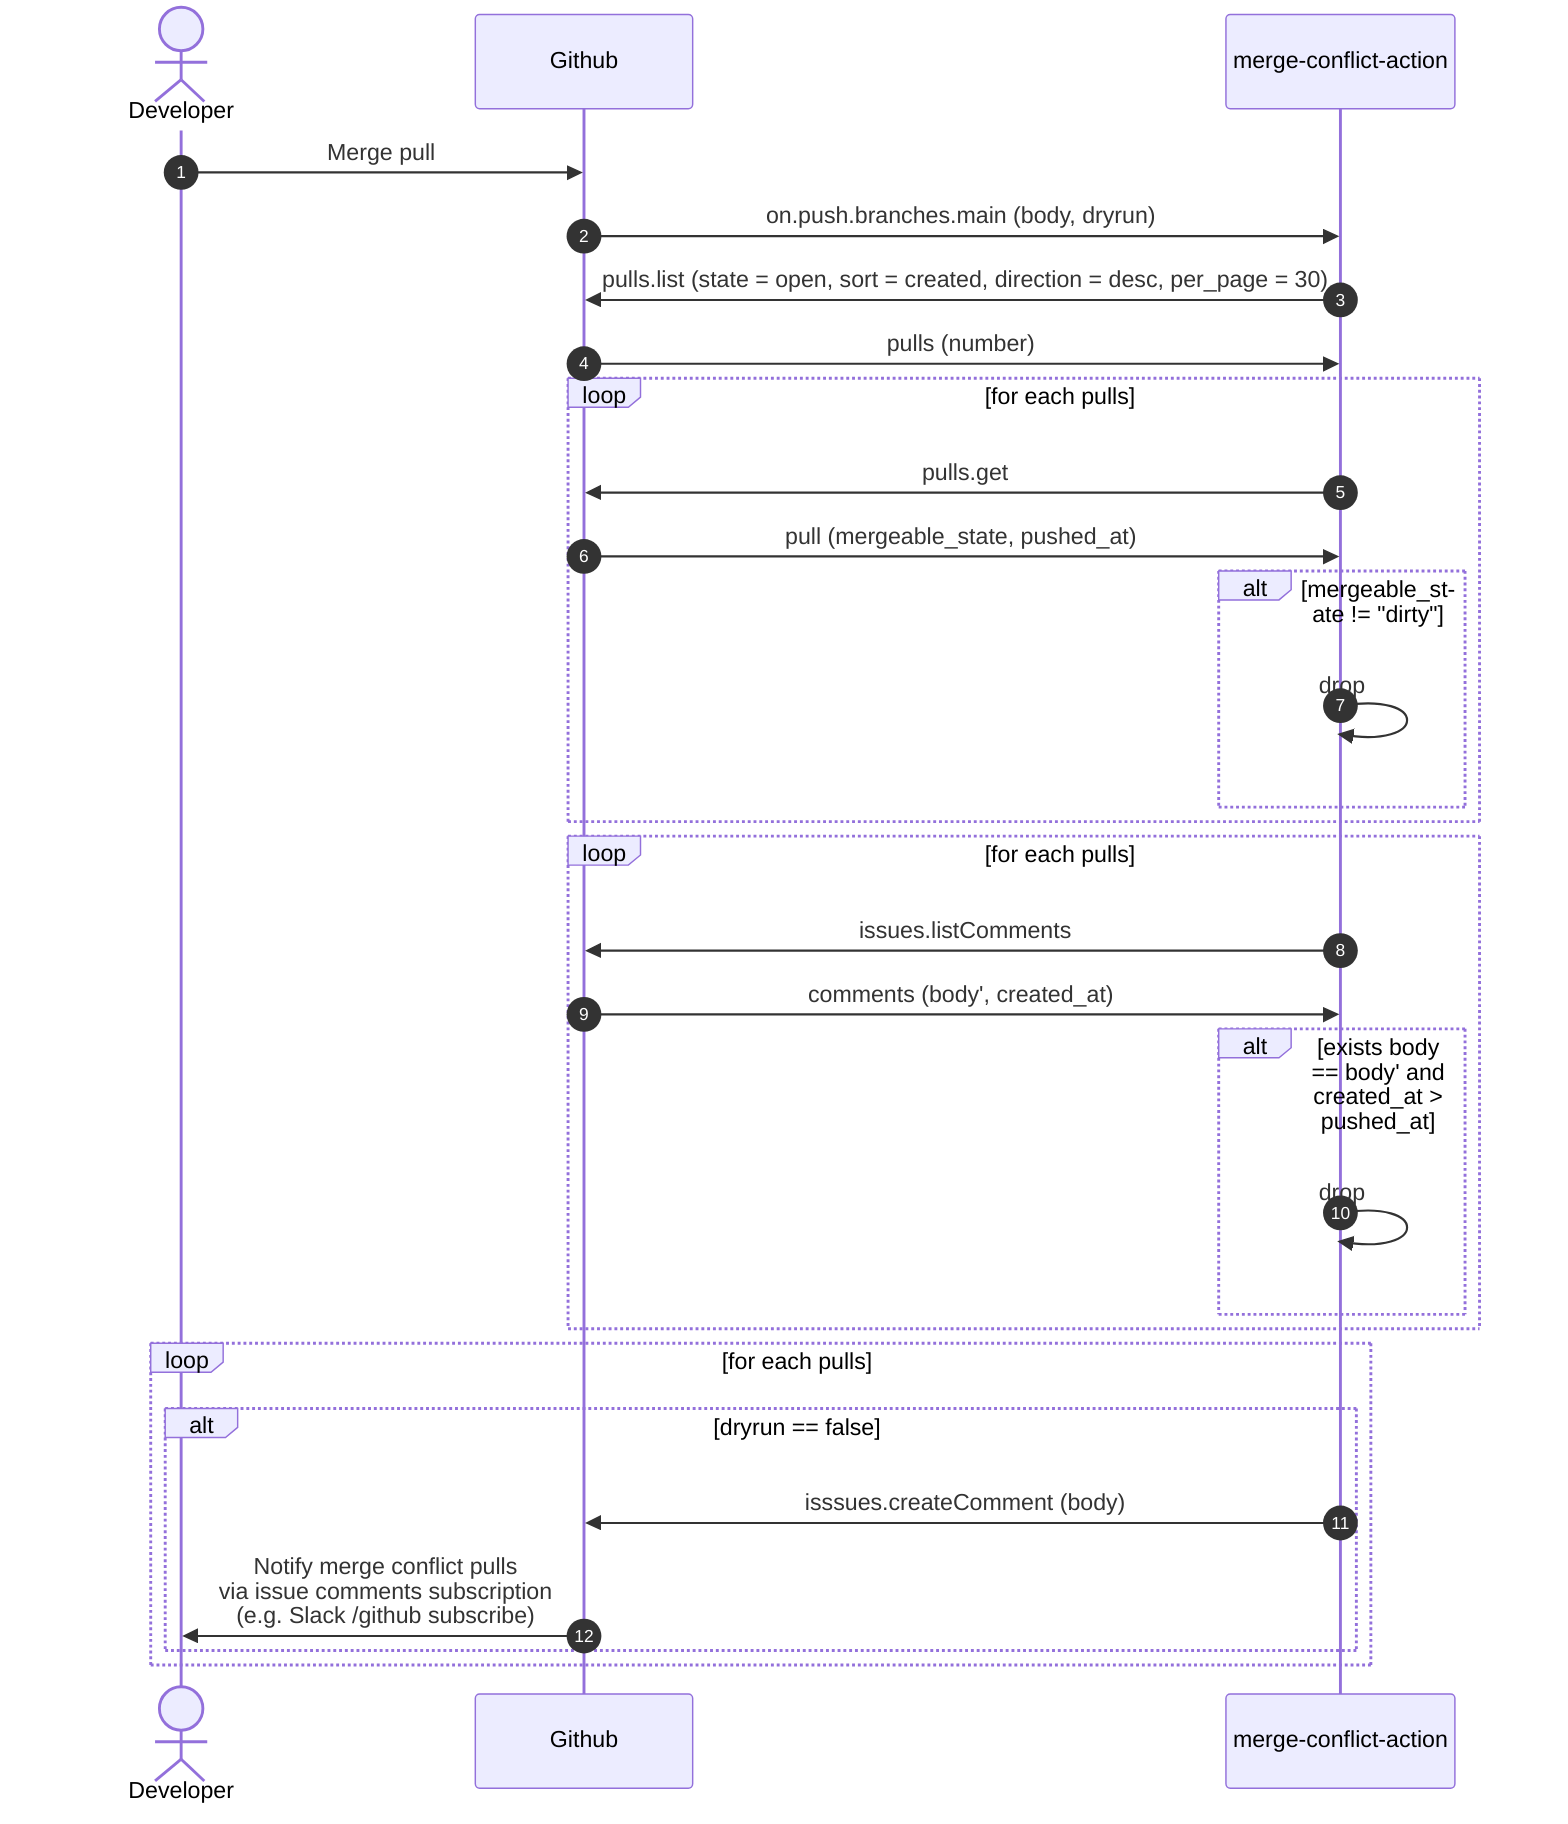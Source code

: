 sequenceDiagram
    autonumber

    actor dev as Developer
    participant github as Github
    participant action as merge-conflict-action

    dev ->> github : Merge pull
    github ->> action : on.push.branches.main (body, dryrun)
    action ->> github : pulls.list (state = open, sort = created, direction = desc, per_page = 30)
    github ->> action : pulls (number)

    loop for each pulls
        action ->> github : pulls.get
        github ->> action : pull (mergeable_state, pushed_at)
        alt mergeable_state != "dirty"
            action ->> action : drop
        end
    end

    loop for each pulls
        action ->> github : issues.listComments
        github ->> action : comments (body', created_at)
        alt exists body == body' and created_at > pushed_at
            action ->> action : drop
        end
    end

    loop for each pulls
        alt dryrun == false
            action ->> github : isssues.createComment (body)
            github ->> dev : Notify merge conflict pulls <br> via issue comments subscription <br> (e.g. Slack /github subscribe)
        end
    end